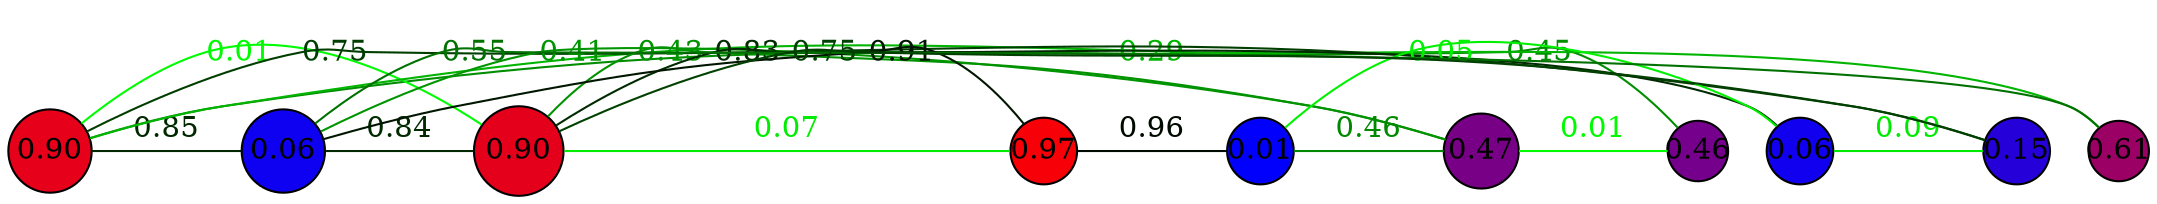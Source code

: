 graph G {
    splines=true;
    overlap=false;
    sep="1.0";
    edge [minlen=2, constraint=false];
    0 [label="0.90", style=filled, fillcolor="#e60019", width=0.55, height=0.55, fixedsize=true, shape=circle];
    1 [label="0.47", style=filled, fillcolor="#780087", width=0.50, height=0.50, fixedsize=true, shape=circle];
    2 [label="0.06", style=filled, fillcolor="#1000ef", width=0.45, height=0.45, fixedsize=true, shape=circle];
    3 [label="0.06", style=filled, fillcolor="#0e00f1", width=0.55, height=0.55, fixedsize=true, shape=circle];
    4 [label="0.46", style=filled, fillcolor="#74008b", width=0.40, height=0.40, fixedsize=true, shape=circle];
    5 [label="0.90", style=filled, fillcolor="#e4001b", width=0.60, height=0.60, fixedsize=true, shape=circle];
    6 [label="0.97", style=filled, fillcolor="#f70008", width=0.45, height=0.45, fixedsize=true, shape=circle];
    7 [label="0.61", style=filled, fillcolor="#9b0064", width=0.40, height=0.40, fixedsize=true, shape=circle];
    8 [label="0.15", style=filled, fillcolor="#2600d9", width=0.45, height=0.45, fixedsize=true, shape=circle];
    9 [label="0.01", style=filled, fillcolor="#0200fd", width=0.45, height=0.45, fixedsize=true, shape=circle];
    0 -- 3 [weight=0.85, color="#002700", fontcolor="#002700", label="0.85"];
    0 -- 4 [weight=0.45, color="#008d00", fontcolor="#008d00", label="0.45"];
    0 -- 5 [weight=0.01, color="#00fc00", fontcolor="#00fc00", label="0.01"];
    0 -- 7 [weight=0.29, color="#00b400", fontcolor="#00b400", label="0.29"];
    0 -- 8 [weight=0.75, color="#003e00", fontcolor="#003e00", label="0.75"];
    1 -- 3 [weight=0.41, color="#009500", fontcolor="#009500", label="0.41"];
    1 -- 4 [weight=0.01, color="#00fb00", fontcolor="#00fb00", label="0.01"];
    1 -- 5 [weight=0.43, color="#009200", fontcolor="#009200", label="0.43"];
    1 -- 9 [weight=0.46, color="#008900", fontcolor="#008900", label="0.46"];
    2 -- 5 [weight=0.83, color="#002a00", fontcolor="#002a00", label="0.83"];
    2 -- 8 [weight=0.09, color="#00e900", fontcolor="#00e900", label="0.09"];
    2 -- 9 [weight=0.05, color="#00f100", fontcolor="#00f100", label="0.05"];
    3 -- 5 [weight=0.84, color="#002900", fontcolor="#002900", label="0.84"];
    3 -- 6 [weight=0.91, color="#001600", fontcolor="#001600", label="0.91"];
    3 -- 7 [weight=0.55, color="#007100", fontcolor="#007100", label="0.55"];
    5 -- 6 [weight=0.07, color="#00ec00", fontcolor="#00ec00", label="0.07"];
    5 -- 8 [weight=0.75, color="#004000", fontcolor="#004000", label="0.75"];
    6 -- 9 [weight=0.96, color="#000a00", fontcolor="#000a00", label="0.96"];
}
